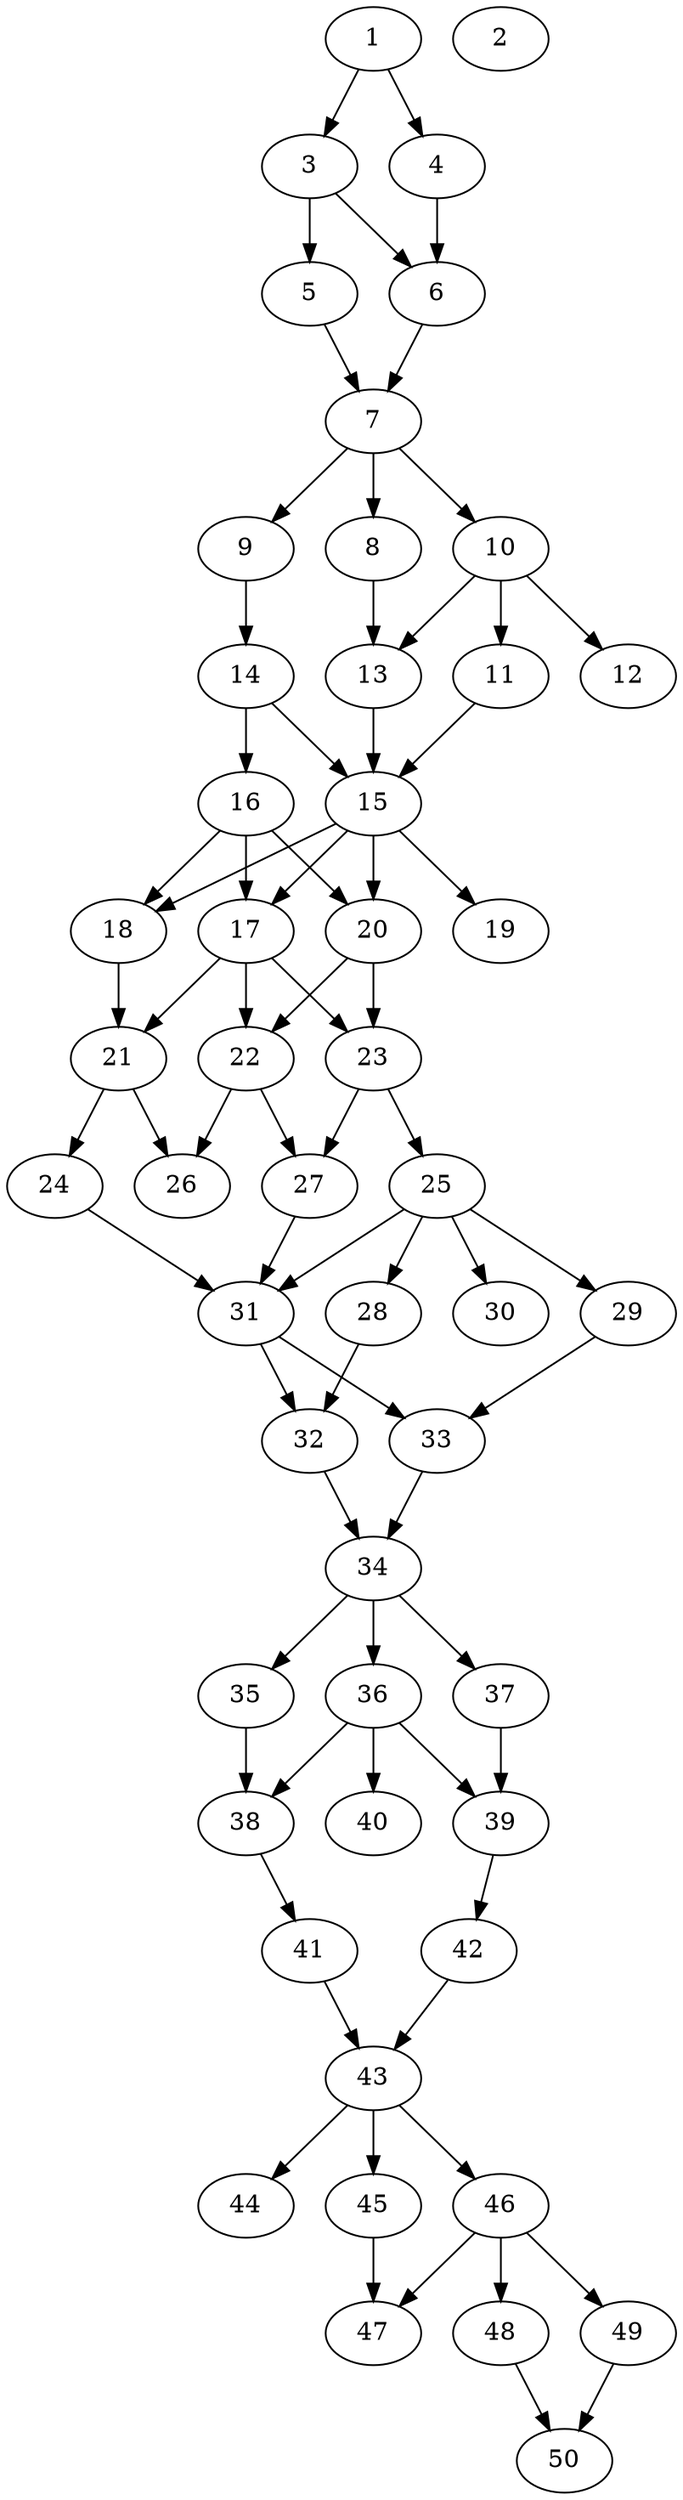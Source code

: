 // DAG automatically generated by daggen at Thu Oct  3 14:07:57 2019
// ./daggen --dot -n 50 --ccr 0.3 --fat 0.3 --regular 0.5 --density 0.7 --mindata 5242880 --maxdata 52428800 
digraph G {
  1 [size="98099200", alpha="0.18", expect_size="29429760"] 
  1 -> 3 [size ="29429760"]
  1 -> 4 [size ="29429760"]
  2 [size="33140053", alpha="0.04", expect_size="9942016"] 
  3 [size="55029760", alpha="0.12", expect_size="16508928"] 
  3 -> 5 [size ="16508928"]
  3 -> 6 [size ="16508928"]
  4 [size="141213013", alpha="0.17", expect_size="42363904"] 
  4 -> 6 [size ="42363904"]
  5 [size="42564267", alpha="0.19", expect_size="12769280"] 
  5 -> 7 [size ="12769280"]
  6 [size="155238400", alpha="0.05", expect_size="46571520"] 
  6 -> 7 [size ="46571520"]
  7 [size="139291307", alpha="0.03", expect_size="41787392"] 
  7 -> 8 [size ="41787392"]
  7 -> 9 [size ="41787392"]
  7 -> 10 [size ="41787392"]
  8 [size="116773547", alpha="0.06", expect_size="35032064"] 
  8 -> 13 [size ="35032064"]
  9 [size="64808960", alpha="0.10", expect_size="19442688"] 
  9 -> 14 [size ="19442688"]
  10 [size="78769493", alpha="0.05", expect_size="23630848"] 
  10 -> 11 [size ="23630848"]
  10 -> 12 [size ="23630848"]
  10 -> 13 [size ="23630848"]
  11 [size="119773867", alpha="0.06", expect_size="35932160"] 
  11 -> 15 [size ="35932160"]
  12 [size="100253013", alpha="0.07", expect_size="30075904"] 
  13 [size="132304213", alpha="0.04", expect_size="39691264"] 
  13 -> 15 [size ="39691264"]
  14 [size="71328427", alpha="0.07", expect_size="21398528"] 
  14 -> 15 [size ="21398528"]
  14 -> 16 [size ="21398528"]
  15 [size="44905813", alpha="0.14", expect_size="13471744"] 
  15 -> 17 [size ="13471744"]
  15 -> 18 [size ="13471744"]
  15 -> 19 [size ="13471744"]
  15 -> 20 [size ="13471744"]
  16 [size="34017280", alpha="0.19", expect_size="10205184"] 
  16 -> 17 [size ="10205184"]
  16 -> 18 [size ="10205184"]
  16 -> 20 [size ="10205184"]
  17 [size="73704107", alpha="0.17", expect_size="22111232"] 
  17 -> 21 [size ="22111232"]
  17 -> 22 [size ="22111232"]
  17 -> 23 [size ="22111232"]
  18 [size="93607253", alpha="0.03", expect_size="28082176"] 
  18 -> 21 [size ="28082176"]
  19 [size="137117013", alpha="0.20", expect_size="41135104"] 
  20 [size="60139520", alpha="0.07", expect_size="18041856"] 
  20 -> 22 [size ="18041856"]
  20 -> 23 [size ="18041856"]
  21 [size="99628373", alpha="0.05", expect_size="29888512"] 
  21 -> 24 [size ="29888512"]
  21 -> 26 [size ="29888512"]
  22 [size="147193173", alpha="0.05", expect_size="44157952"] 
  22 -> 26 [size ="44157952"]
  22 -> 27 [size ="44157952"]
  23 [size="44745387", alpha="0.09", expect_size="13423616"] 
  23 -> 25 [size ="13423616"]
  23 -> 27 [size ="13423616"]
  24 [size="79394133", alpha="0.09", expect_size="23818240"] 
  24 -> 31 [size ="23818240"]
  25 [size="130734080", alpha="0.13", expect_size="39220224"] 
  25 -> 28 [size ="39220224"]
  25 -> 29 [size ="39220224"]
  25 -> 30 [size ="39220224"]
  25 -> 31 [size ="39220224"]
  26 [size="81875627", alpha="0.14", expect_size="24562688"] 
  27 [size="70720853", alpha="0.10", expect_size="21216256"] 
  27 -> 31 [size ="21216256"]
  28 [size="48401067", alpha="0.19", expect_size="14520320"] 
  28 -> 32 [size ="14520320"]
  29 [size="72809813", alpha="0.14", expect_size="21842944"] 
  29 -> 33 [size ="21842944"]
  30 [size="70802773", alpha="0.17", expect_size="21240832"] 
  31 [size="127450453", alpha="0.13", expect_size="38235136"] 
  31 -> 32 [size ="38235136"]
  31 -> 33 [size ="38235136"]
  32 [size="166092800", alpha="0.19", expect_size="49827840"] 
  32 -> 34 [size ="49827840"]
  33 [size="45107200", alpha="0.00", expect_size="13532160"] 
  33 -> 34 [size ="13532160"]
  34 [size="116619947", alpha="0.08", expect_size="34985984"] 
  34 -> 35 [size ="34985984"]
  34 -> 36 [size ="34985984"]
  34 -> 37 [size ="34985984"]
  35 [size="32512000", alpha="0.19", expect_size="9753600"] 
  35 -> 38 [size ="9753600"]
  36 [size="132440747", alpha="0.13", expect_size="39732224"] 
  36 -> 38 [size ="39732224"]
  36 -> 39 [size ="39732224"]
  36 -> 40 [size ="39732224"]
  37 [size="82315947", alpha="0.13", expect_size="24694784"] 
  37 -> 39 [size ="24694784"]
  38 [size="161239040", alpha="0.04", expect_size="48371712"] 
  38 -> 41 [size ="48371712"]
  39 [size="153937920", alpha="0.09", expect_size="46181376"] 
  39 -> 42 [size ="46181376"]
  40 [size="107745280", alpha="0.20", expect_size="32323584"] 
  41 [size="83961173", alpha="0.01", expect_size="25188352"] 
  41 -> 43 [size ="25188352"]
  42 [size="27593387", alpha="0.19", expect_size="8278016"] 
  42 -> 43 [size ="8278016"]
  43 [size="21425493", alpha="0.00", expect_size="6427648"] 
  43 -> 44 [size ="6427648"]
  43 -> 45 [size ="6427648"]
  43 -> 46 [size ="6427648"]
  44 [size="22995627", alpha="0.10", expect_size="6898688"] 
  45 [size="86162773", alpha="0.13", expect_size="25848832"] 
  45 -> 47 [size ="25848832"]
  46 [size="81066667", alpha="0.05", expect_size="24320000"] 
  46 -> 47 [size ="24320000"]
  46 -> 48 [size ="24320000"]
  46 -> 49 [size ="24320000"]
  47 [size="24251733", alpha="0.03", expect_size="7275520"] 
  48 [size="129232213", alpha="0.06", expect_size="38769664"] 
  48 -> 50 [size ="38769664"]
  49 [size="157569707", alpha="0.15", expect_size="47270912"] 
  49 -> 50 [size ="47270912"]
  50 [size="71615147", alpha="0.12", expect_size="21484544"] 
}
